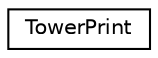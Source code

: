 digraph "Graphical Class Hierarchy"
{
 // LATEX_PDF_SIZE
  edge [fontname="Helvetica",fontsize="10",labelfontname="Helvetica",labelfontsize="10"];
  node [fontname="Helvetica",fontsize="10",shape=record];
  rankdir="LR";
  Node0 [label="TowerPrint",height=0.2,width=0.4,color="black", fillcolor="white", style="filled",URL="$class_tower_print.html",tooltip=" "];
}

